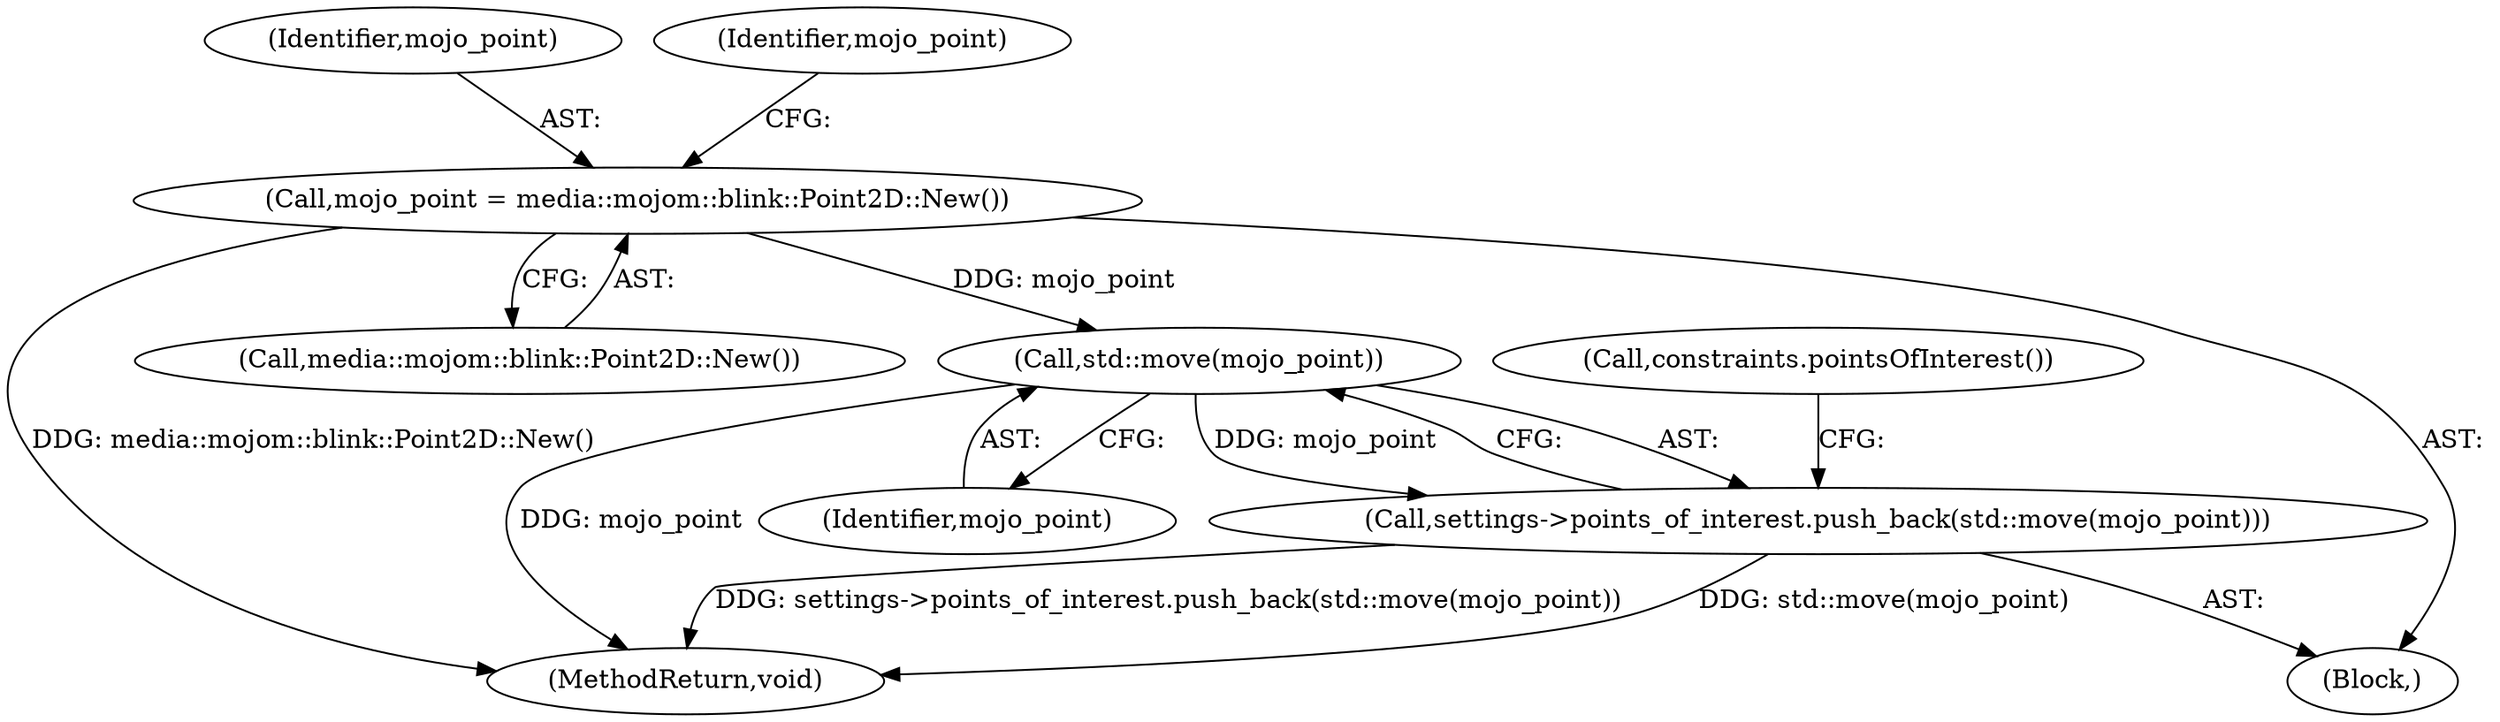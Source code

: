 digraph "0_Chrome_84ca1ee18bbc32f3cb035d071e8271e064dfd4d7_0@API" {
"1000324" [label="(Call,std::move(mojo_point))"];
"1000310" [label="(Call,mojo_point = media::mojom::blink::Point2D::New())"];
"1000323" [label="(Call,settings->points_of_interest.push_back(std::move(mojo_point)))"];
"1000312" [label="(Call,media::mojom::blink::Point2D::New())"];
"1000691" [label="(MethodReturn,void)"];
"1000325" [label="(Identifier,mojo_point)"];
"1000308" [label="(Block,)"];
"1000323" [label="(Call,settings->points_of_interest.push_back(std::move(mojo_point)))"];
"1000310" [label="(Call,mojo_point = media::mojom::blink::Point2D::New())"];
"1000327" [label="(Call,constraints.pointsOfInterest())"];
"1000311" [label="(Identifier,mojo_point)"];
"1000315" [label="(Identifier,mojo_point)"];
"1000324" [label="(Call,std::move(mojo_point))"];
"1000324" -> "1000323"  [label="AST: "];
"1000324" -> "1000325"  [label="CFG: "];
"1000325" -> "1000324"  [label="AST: "];
"1000323" -> "1000324"  [label="CFG: "];
"1000324" -> "1000691"  [label="DDG: mojo_point"];
"1000324" -> "1000323"  [label="DDG: mojo_point"];
"1000310" -> "1000324"  [label="DDG: mojo_point"];
"1000310" -> "1000308"  [label="AST: "];
"1000310" -> "1000312"  [label="CFG: "];
"1000311" -> "1000310"  [label="AST: "];
"1000312" -> "1000310"  [label="AST: "];
"1000315" -> "1000310"  [label="CFG: "];
"1000310" -> "1000691"  [label="DDG: media::mojom::blink::Point2D::New()"];
"1000323" -> "1000308"  [label="AST: "];
"1000327" -> "1000323"  [label="CFG: "];
"1000323" -> "1000691"  [label="DDG: std::move(mojo_point)"];
"1000323" -> "1000691"  [label="DDG: settings->points_of_interest.push_back(std::move(mojo_point))"];
}
